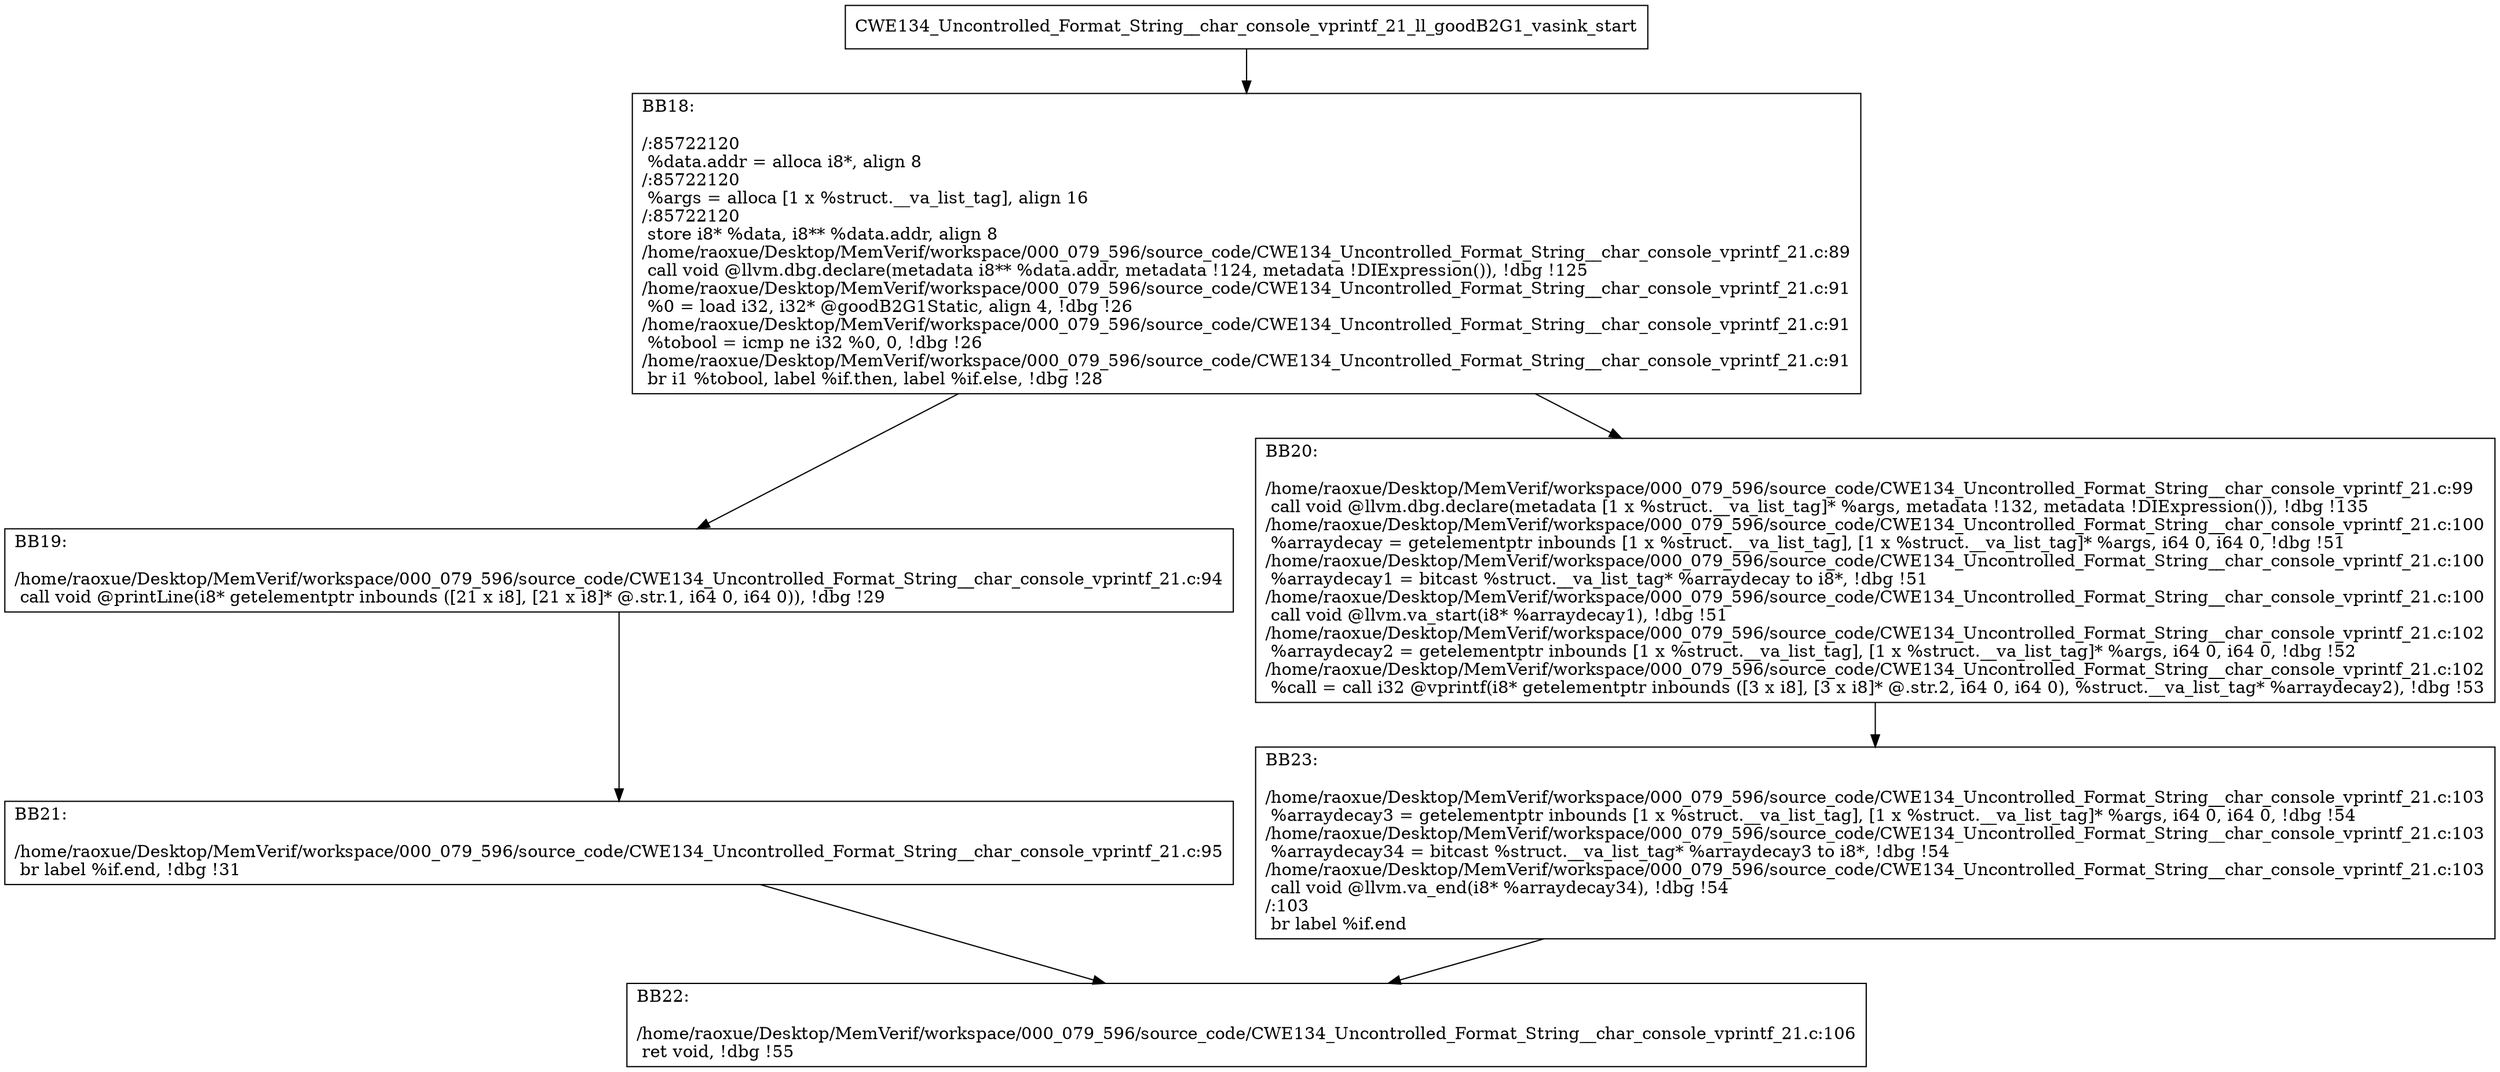 digraph "CFG for'CWE134_Uncontrolled_Format_String__char_console_vprintf_21_ll_goodB2G1_vasink' function" {
	BBCWE134_Uncontrolled_Format_String__char_console_vprintf_21_ll_goodB2G1_vasink_start[shape=record,label="{CWE134_Uncontrolled_Format_String__char_console_vprintf_21_ll_goodB2G1_vasink_start}"];
	BBCWE134_Uncontrolled_Format_String__char_console_vprintf_21_ll_goodB2G1_vasink_start-> CWE134_Uncontrolled_Format_String__char_console_vprintf_21_ll_goodB2G1_vasinkBB18;
	CWE134_Uncontrolled_Format_String__char_console_vprintf_21_ll_goodB2G1_vasinkBB18 [shape=record, label="{BB18:\l\l/:85722120\l
  %data.addr = alloca i8*, align 8\l
/:85722120\l
  %args = alloca [1 x %struct.__va_list_tag], align 16\l
/:85722120\l
  store i8* %data, i8** %data.addr, align 8\l
/home/raoxue/Desktop/MemVerif/workspace/000_079_596/source_code/CWE134_Uncontrolled_Format_String__char_console_vprintf_21.c:89\l
  call void @llvm.dbg.declare(metadata i8** %data.addr, metadata !124, metadata !DIExpression()), !dbg !125\l
/home/raoxue/Desktop/MemVerif/workspace/000_079_596/source_code/CWE134_Uncontrolled_Format_String__char_console_vprintf_21.c:91\l
  %0 = load i32, i32* @goodB2G1Static, align 4, !dbg !26\l
/home/raoxue/Desktop/MemVerif/workspace/000_079_596/source_code/CWE134_Uncontrolled_Format_String__char_console_vprintf_21.c:91\l
  %tobool = icmp ne i32 %0, 0, !dbg !26\l
/home/raoxue/Desktop/MemVerif/workspace/000_079_596/source_code/CWE134_Uncontrolled_Format_String__char_console_vprintf_21.c:91\l
  br i1 %tobool, label %if.then, label %if.else, !dbg !28\l
}"];
	CWE134_Uncontrolled_Format_String__char_console_vprintf_21_ll_goodB2G1_vasinkBB18-> CWE134_Uncontrolled_Format_String__char_console_vprintf_21_ll_goodB2G1_vasinkBB19;
	CWE134_Uncontrolled_Format_String__char_console_vprintf_21_ll_goodB2G1_vasinkBB18-> CWE134_Uncontrolled_Format_String__char_console_vprintf_21_ll_goodB2G1_vasinkBB20;
	CWE134_Uncontrolled_Format_String__char_console_vprintf_21_ll_goodB2G1_vasinkBB19 [shape=record, label="{BB19:\l\l/home/raoxue/Desktop/MemVerif/workspace/000_079_596/source_code/CWE134_Uncontrolled_Format_String__char_console_vprintf_21.c:94\l
  call void @printLine(i8* getelementptr inbounds ([21 x i8], [21 x i8]* @.str.1, i64 0, i64 0)), !dbg !29\l
}"];
	CWE134_Uncontrolled_Format_String__char_console_vprintf_21_ll_goodB2G1_vasinkBB19-> CWE134_Uncontrolled_Format_String__char_console_vprintf_21_ll_goodB2G1_vasinkBB21;
	CWE134_Uncontrolled_Format_String__char_console_vprintf_21_ll_goodB2G1_vasinkBB21 [shape=record, label="{BB21:\l\l/home/raoxue/Desktop/MemVerif/workspace/000_079_596/source_code/CWE134_Uncontrolled_Format_String__char_console_vprintf_21.c:95\l
  br label %if.end, !dbg !31\l
}"];
	CWE134_Uncontrolled_Format_String__char_console_vprintf_21_ll_goodB2G1_vasinkBB21-> CWE134_Uncontrolled_Format_String__char_console_vprintf_21_ll_goodB2G1_vasinkBB22;
	CWE134_Uncontrolled_Format_String__char_console_vprintf_21_ll_goodB2G1_vasinkBB20 [shape=record, label="{BB20:\l\l/home/raoxue/Desktop/MemVerif/workspace/000_079_596/source_code/CWE134_Uncontrolled_Format_String__char_console_vprintf_21.c:99\l
  call void @llvm.dbg.declare(metadata [1 x %struct.__va_list_tag]* %args, metadata !132, metadata !DIExpression()), !dbg !135\l
/home/raoxue/Desktop/MemVerif/workspace/000_079_596/source_code/CWE134_Uncontrolled_Format_String__char_console_vprintf_21.c:100\l
  %arraydecay = getelementptr inbounds [1 x %struct.__va_list_tag], [1 x %struct.__va_list_tag]* %args, i64 0, i64 0, !dbg !51\l
/home/raoxue/Desktop/MemVerif/workspace/000_079_596/source_code/CWE134_Uncontrolled_Format_String__char_console_vprintf_21.c:100\l
  %arraydecay1 = bitcast %struct.__va_list_tag* %arraydecay to i8*, !dbg !51\l
/home/raoxue/Desktop/MemVerif/workspace/000_079_596/source_code/CWE134_Uncontrolled_Format_String__char_console_vprintf_21.c:100\l
  call void @llvm.va_start(i8* %arraydecay1), !dbg !51\l
/home/raoxue/Desktop/MemVerif/workspace/000_079_596/source_code/CWE134_Uncontrolled_Format_String__char_console_vprintf_21.c:102\l
  %arraydecay2 = getelementptr inbounds [1 x %struct.__va_list_tag], [1 x %struct.__va_list_tag]* %args, i64 0, i64 0, !dbg !52\l
/home/raoxue/Desktop/MemVerif/workspace/000_079_596/source_code/CWE134_Uncontrolled_Format_String__char_console_vprintf_21.c:102\l
  %call = call i32 @vprintf(i8* getelementptr inbounds ([3 x i8], [3 x i8]* @.str.2, i64 0, i64 0), %struct.__va_list_tag* %arraydecay2), !dbg !53\l
}"];
	CWE134_Uncontrolled_Format_String__char_console_vprintf_21_ll_goodB2G1_vasinkBB20-> CWE134_Uncontrolled_Format_String__char_console_vprintf_21_ll_goodB2G1_vasinkBB23;
	CWE134_Uncontrolled_Format_String__char_console_vprintf_21_ll_goodB2G1_vasinkBB23 [shape=record, label="{BB23:\l\l/home/raoxue/Desktop/MemVerif/workspace/000_079_596/source_code/CWE134_Uncontrolled_Format_String__char_console_vprintf_21.c:103\l
  %arraydecay3 = getelementptr inbounds [1 x %struct.__va_list_tag], [1 x %struct.__va_list_tag]* %args, i64 0, i64 0, !dbg !54\l
/home/raoxue/Desktop/MemVerif/workspace/000_079_596/source_code/CWE134_Uncontrolled_Format_String__char_console_vprintf_21.c:103\l
  %arraydecay34 = bitcast %struct.__va_list_tag* %arraydecay3 to i8*, !dbg !54\l
/home/raoxue/Desktop/MemVerif/workspace/000_079_596/source_code/CWE134_Uncontrolled_Format_String__char_console_vprintf_21.c:103\l
  call void @llvm.va_end(i8* %arraydecay34), !dbg !54\l
/:103\l
  br label %if.end\l
}"];
	CWE134_Uncontrolled_Format_String__char_console_vprintf_21_ll_goodB2G1_vasinkBB23-> CWE134_Uncontrolled_Format_String__char_console_vprintf_21_ll_goodB2G1_vasinkBB22;
	CWE134_Uncontrolled_Format_String__char_console_vprintf_21_ll_goodB2G1_vasinkBB22 [shape=record, label="{BB22:\l\l/home/raoxue/Desktop/MemVerif/workspace/000_079_596/source_code/CWE134_Uncontrolled_Format_String__char_console_vprintf_21.c:106\l
  ret void, !dbg !55\l
}"];
}
